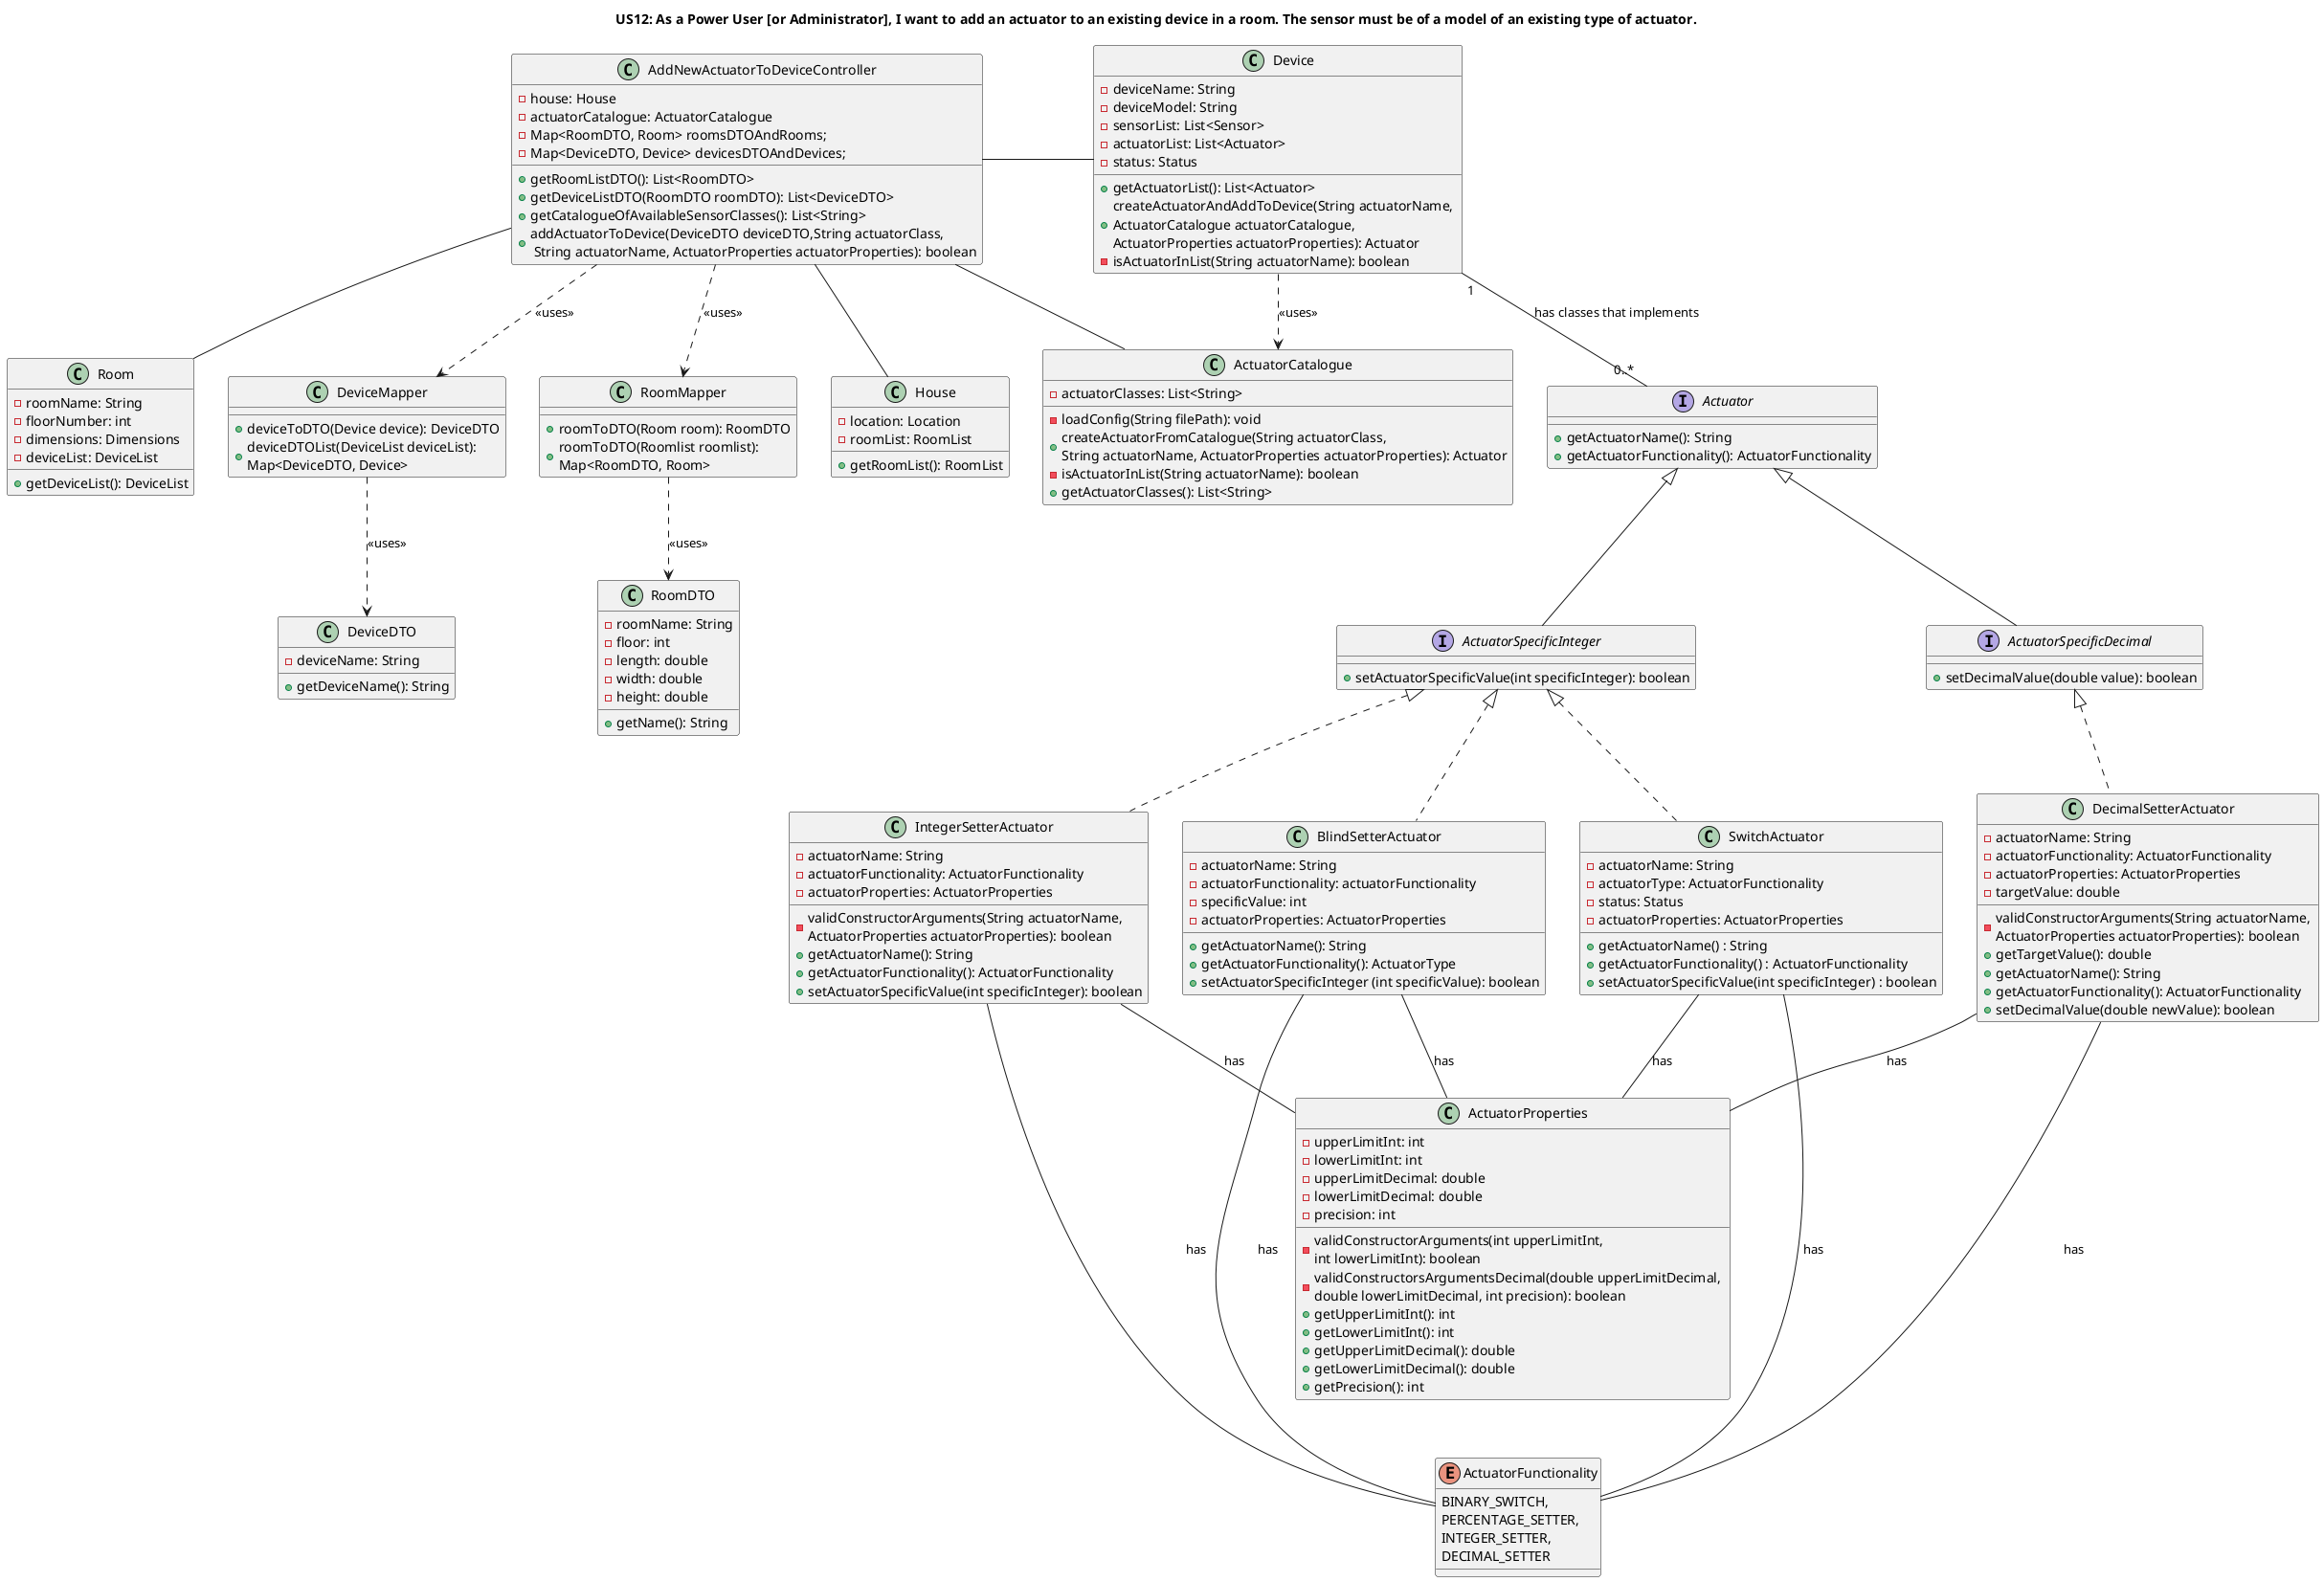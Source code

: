 @startuml
title US12: As a Power User [or Administrator], I want to add an actuator to an existing device in a room. The sensor must be of a model of an existing type of actuator.
'https://plantuml.com/class-diagram

class AddNewActuatorToDeviceController {
-house: House
-actuatorCatalogue: ActuatorCatalogue
-Map<RoomDTO, Room> roomsDTOAndRooms;
-Map<DeviceDTO, Device> devicesDTOAndDevices;
+getRoomListDTO(): List<RoomDTO>
+getDeviceListDTO(RoomDTO roomDTO): List<DeviceDTO>
+getCatalogueOfAvailableSensorClasses(): List<String>
+addActuatorToDevice(DeviceDTO deviceDTO,String actuatorClass,\n String actuatorName, ActuatorProperties actuatorProperties): boolean
}

class DeviceDTO {
-deviceName: String
+getDeviceName(): String
}

class House {
-location: Location
-roomList: RoomList
+getRoomList(): RoomList
}

class Room {
-roomName: String
-floorNumber: int
-dimensions: Dimensions
-deviceList: DeviceList
+getDeviceList(): DeviceList
}

class Device {
-deviceName: String
-deviceModel: String
-sensorList: List<Sensor>
-actuatorList: List<Actuator>
-status: Status
+getActuatorList(): List<Actuator>
+createActuatorAndAddToDevice(String actuatorName, \nActuatorCatalogue actuatorCatalogue, \nActuatorProperties actuatorProperties): Actuator
-isActuatorInList(String actuatorName): boolean
}

interface Actuator {
+getActuatorName(): String
+getActuatorFunctionality(): ActuatorFunctionality
}

enum ActuatorFunctionality {
    BINARY_SWITCH,
    PERCENTAGE_SETTER,
    INTEGER_SETTER,
    DECIMAL_SETTER
}

class ActuatorCatalogue {
-actuatorClasses: List<String>
-loadConfig(String filePath): void
+createActuatorFromCatalogue(String actuatorClass, \nString actuatorName, ActuatorProperties actuatorProperties): Actuator
-isActuatorInList(String actuatorName): boolean
+getActuatorClasses(): List<String>
}

class DeviceMapper {
+deviceToDTO(Device device): DeviceDTO
+deviceDTOList(DeviceList deviceList): \nMap<DeviceDTO, Device>
}

class RoomMapper {
  +roomToDTO(Room room): RoomDTO
  +roomToDTO(Roomlist roomlist): \nMap<RoomDTO, Room>
}

class RoomDTO {
  -roomName: String
  -floor: int
  -length: double
  -width: double
  -height: double
  +getName(): String
}

interface ActuatorSpecificInteger extends Actuator{
+setActuatorSpecificValue(int specificInteger): boolean
}

interface ActuatorSpecificDecimal extends Actuator {
+ setDecimalValue(double value): boolean
}

class SwitchActuator implements ActuatorSpecificInteger {
-actuatorName: String
-actuatorType: ActuatorFunctionality
-status: Status
-actuatorProperties: ActuatorProperties
+getActuatorName() : String
+getActuatorFunctionality() : ActuatorFunctionality
+setActuatorSpecificValue(int specificInteger) : boolean
}

class BlindSetterActuator implements ActuatorSpecificInteger{
-actuatorName: String
-actuatorFunctionality: actuatorFunctionality
-specificValue: int
-actuatorProperties: ActuatorProperties
+getActuatorName(): String
+getActuatorFunctionality(): ActuatorType
+setActuatorSpecificInteger (int specificValue): boolean
}

class IntegerSetterActuator implements ActuatorSpecificInteger {
-actuatorName: String
-actuatorFunctionality: ActuatorFunctionality
-actuatorProperties: ActuatorProperties
-validConstructorArguments(String actuatorName, \nActuatorProperties actuatorProperties): boolean
+getActuatorName(): String
+getActuatorFunctionality(): ActuatorFunctionality
+setActuatorSpecificValue(int specificInteger): boolean
}

class DecimalSetterActuator implements ActuatorSpecificDecimal {
-actuatorName: String
-actuatorFunctionality: ActuatorFunctionality
-actuatorProperties: ActuatorProperties
-targetValue: double
-validConstructorArguments(String actuatorName, \nActuatorProperties actuatorProperties): boolean
+getTargetValue(): double
+getActuatorName(): String
+getActuatorFunctionality(): ActuatorFunctionality
+setDecimalValue(double newValue): boolean
}

class ActuatorProperties {
-upperLimitInt: int
-lowerLimitInt: int
-upperLimitDecimal: double
-lowerLimitDecimal: double
-precision: int
-validConstructorArguments(int upperLimitInt, \nint lowerLimitInt): boolean
-validConstructorsArgumentsDecimal(double upperLimitDecimal, \ndouble lowerLimitDecimal, int precision): boolean
+getUpperLimitInt(): int
+getLowerLimitInt(): int
+getUpperLimitDecimal(): double
+getLowerLimitDecimal(): double
+getPrecision(): int
}


AddNewActuatorToDeviceController -- House
AddNewActuatorToDeviceController -- Room
AddNewActuatorToDeviceController - Device
AddNewActuatorToDeviceController ..> DeviceMapper: <<uses>>
DeviceMapper ..> DeviceDTO: <<uses>>
AddNewActuatorToDeviceController ..> RoomMapper: <<uses>>
RoomMapper ..> RoomDTO: <<uses>>
AddNewActuatorToDeviceController - ActuatorCatalogue
Device "1" -- "0..*" Actuator: has classes that implements
Device ..> ActuatorCatalogue: <<uses>>
SwitchActuator -- ActuatorFunctionality: has
BlindSetterActuator --- ActuatorFunctionality: has
IntegerSetterActuator --- ActuatorFunctionality: has
DecimalSetterActuator --- ActuatorFunctionality: has
SwitchActuator -- ActuatorProperties: has
BlindSetterActuator -- ActuatorProperties: has
IntegerSetterActuator -- ActuatorProperties: has
DecimalSetterActuator -- ActuatorProperties: has

@enduml